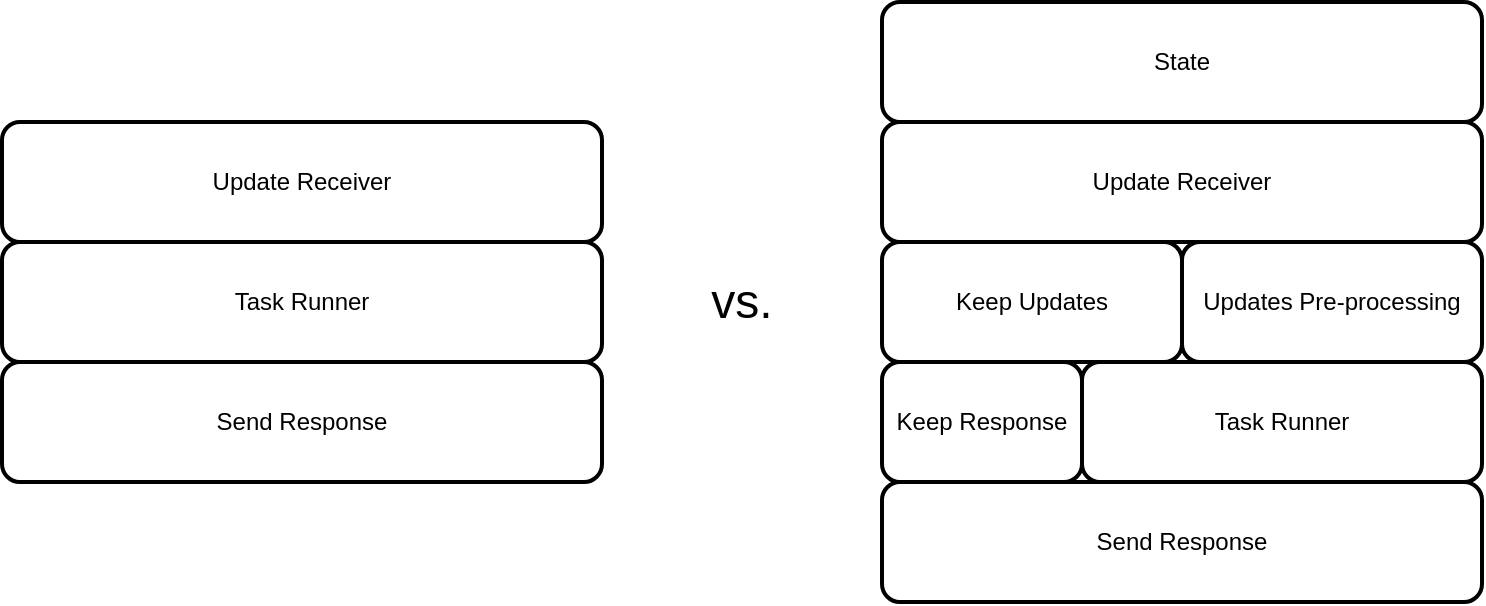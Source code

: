 <mxfile version="21.3.2" type="github">
  <diagram id="C5RBs43oDa-KdzZeNtuy" name="Page-1">
    <mxGraphModel dx="1862" dy="538" grid="1" gridSize="10" guides="1" tooltips="1" connect="1" arrows="1" fold="1" page="1" pageScale="1" pageWidth="827" pageHeight="1169" math="0" shadow="0">
      <root>
        <mxCell id="WIyWlLk6GJQsqaUBKTNV-0" />
        <mxCell id="WIyWlLk6GJQsqaUBKTNV-1" parent="WIyWlLk6GJQsqaUBKTNV-0" />
        <mxCell id="hfxp61rW-M_pRZ14bs61-0" value="Keep Updates" style="rounded=1;whiteSpace=wrap;html=1;strokeWidth=2;" vertex="1" parent="WIyWlLk6GJQsqaUBKTNV-1">
          <mxGeometry x="250" y="120" width="150" height="60" as="geometry" />
        </mxCell>
        <mxCell id="hfxp61rW-M_pRZ14bs61-1" value="Keep Response" style="rounded=1;whiteSpace=wrap;html=1;strokeWidth=2;" vertex="1" parent="WIyWlLk6GJQsqaUBKTNV-1">
          <mxGeometry x="250" y="180" width="100" height="60" as="geometry" />
        </mxCell>
        <mxCell id="hfxp61rW-M_pRZ14bs61-2" value="Update Receiver" style="rounded=1;whiteSpace=wrap;html=1;strokeWidth=2;" vertex="1" parent="WIyWlLk6GJQsqaUBKTNV-1">
          <mxGeometry x="250" y="60" width="300" height="60" as="geometry" />
        </mxCell>
        <mxCell id="hfxp61rW-M_pRZ14bs61-3" value="Task Runner" style="rounded=1;whiteSpace=wrap;html=1;strokeWidth=2;" vertex="1" parent="WIyWlLk6GJQsqaUBKTNV-1">
          <mxGeometry x="350" y="180" width="200" height="60" as="geometry" />
        </mxCell>
        <mxCell id="hfxp61rW-M_pRZ14bs61-4" value="State" style="rounded=1;whiteSpace=wrap;html=1;strokeWidth=2;" vertex="1" parent="WIyWlLk6GJQsqaUBKTNV-1">
          <mxGeometry x="250" width="300" height="60" as="geometry" />
        </mxCell>
        <mxCell id="hfxp61rW-M_pRZ14bs61-5" value="Updates Pre-processing" style="rounded=1;whiteSpace=wrap;html=1;strokeWidth=2;" vertex="1" parent="WIyWlLk6GJQsqaUBKTNV-1">
          <mxGeometry x="400" y="120" width="150" height="60" as="geometry" />
        </mxCell>
        <mxCell id="hfxp61rW-M_pRZ14bs61-6" value="Send Response" style="rounded=1;whiteSpace=wrap;html=1;strokeWidth=2;" vertex="1" parent="WIyWlLk6GJQsqaUBKTNV-1">
          <mxGeometry x="250" y="240" width="300" height="60" as="geometry" />
        </mxCell>
        <mxCell id="hfxp61rW-M_pRZ14bs61-9" value="Update Receiver" style="rounded=1;whiteSpace=wrap;html=1;strokeWidth=2;" vertex="1" parent="WIyWlLk6GJQsqaUBKTNV-1">
          <mxGeometry x="-190" y="60" width="300" height="60" as="geometry" />
        </mxCell>
        <mxCell id="hfxp61rW-M_pRZ14bs61-10" value="Task Runner" style="rounded=1;whiteSpace=wrap;html=1;strokeWidth=2;" vertex="1" parent="WIyWlLk6GJQsqaUBKTNV-1">
          <mxGeometry x="-190" y="120" width="300" height="60" as="geometry" />
        </mxCell>
        <mxCell id="hfxp61rW-M_pRZ14bs61-13" value="Send Response" style="rounded=1;whiteSpace=wrap;html=1;strokeWidth=2;" vertex="1" parent="WIyWlLk6GJQsqaUBKTNV-1">
          <mxGeometry x="-190" y="180" width="300" height="60" as="geometry" />
        </mxCell>
        <mxCell id="hfxp61rW-M_pRZ14bs61-14" value="vs." style="text;html=1;strokeColor=none;fillColor=none;align=center;verticalAlign=middle;whiteSpace=wrap;rounded=0;fontSize=24;" vertex="1" parent="WIyWlLk6GJQsqaUBKTNV-1">
          <mxGeometry x="150" y="135" width="60" height="30" as="geometry" />
        </mxCell>
      </root>
    </mxGraphModel>
  </diagram>
</mxfile>
